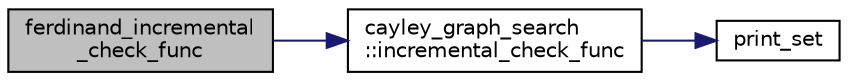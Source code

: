 digraph "ferdinand_incremental_check_func"
{
  edge [fontname="Helvetica",fontsize="10",labelfontname="Helvetica",labelfontsize="10"];
  node [fontname="Helvetica",fontsize="10",shape=record];
  rankdir="LR";
  Node1129 [label="ferdinand_incremental\l_check_func",height=0.2,width=0.4,color="black", fillcolor="grey75", style="filled", fontcolor="black"];
  Node1129 -> Node1130 [color="midnightblue",fontsize="10",style="solid",fontname="Helvetica"];
  Node1130 [label="cayley_graph_search\l::incremental_check_func",height=0.2,width=0.4,color="black", fillcolor="white", style="filled",URL="$de/dae/classcayley__graph__search.html#a08a8cbcdf9882d832477d451a2a58c1f"];
  Node1130 -> Node1131 [color="midnightblue",fontsize="10",style="solid",fontname="Helvetica"];
  Node1131 [label="print_set",height=0.2,width=0.4,color="black", fillcolor="white", style="filled",URL="$d0/dd1/blt_8h.html#a8c1a5fc71aea7ff31d181f0103196a24"];
}
